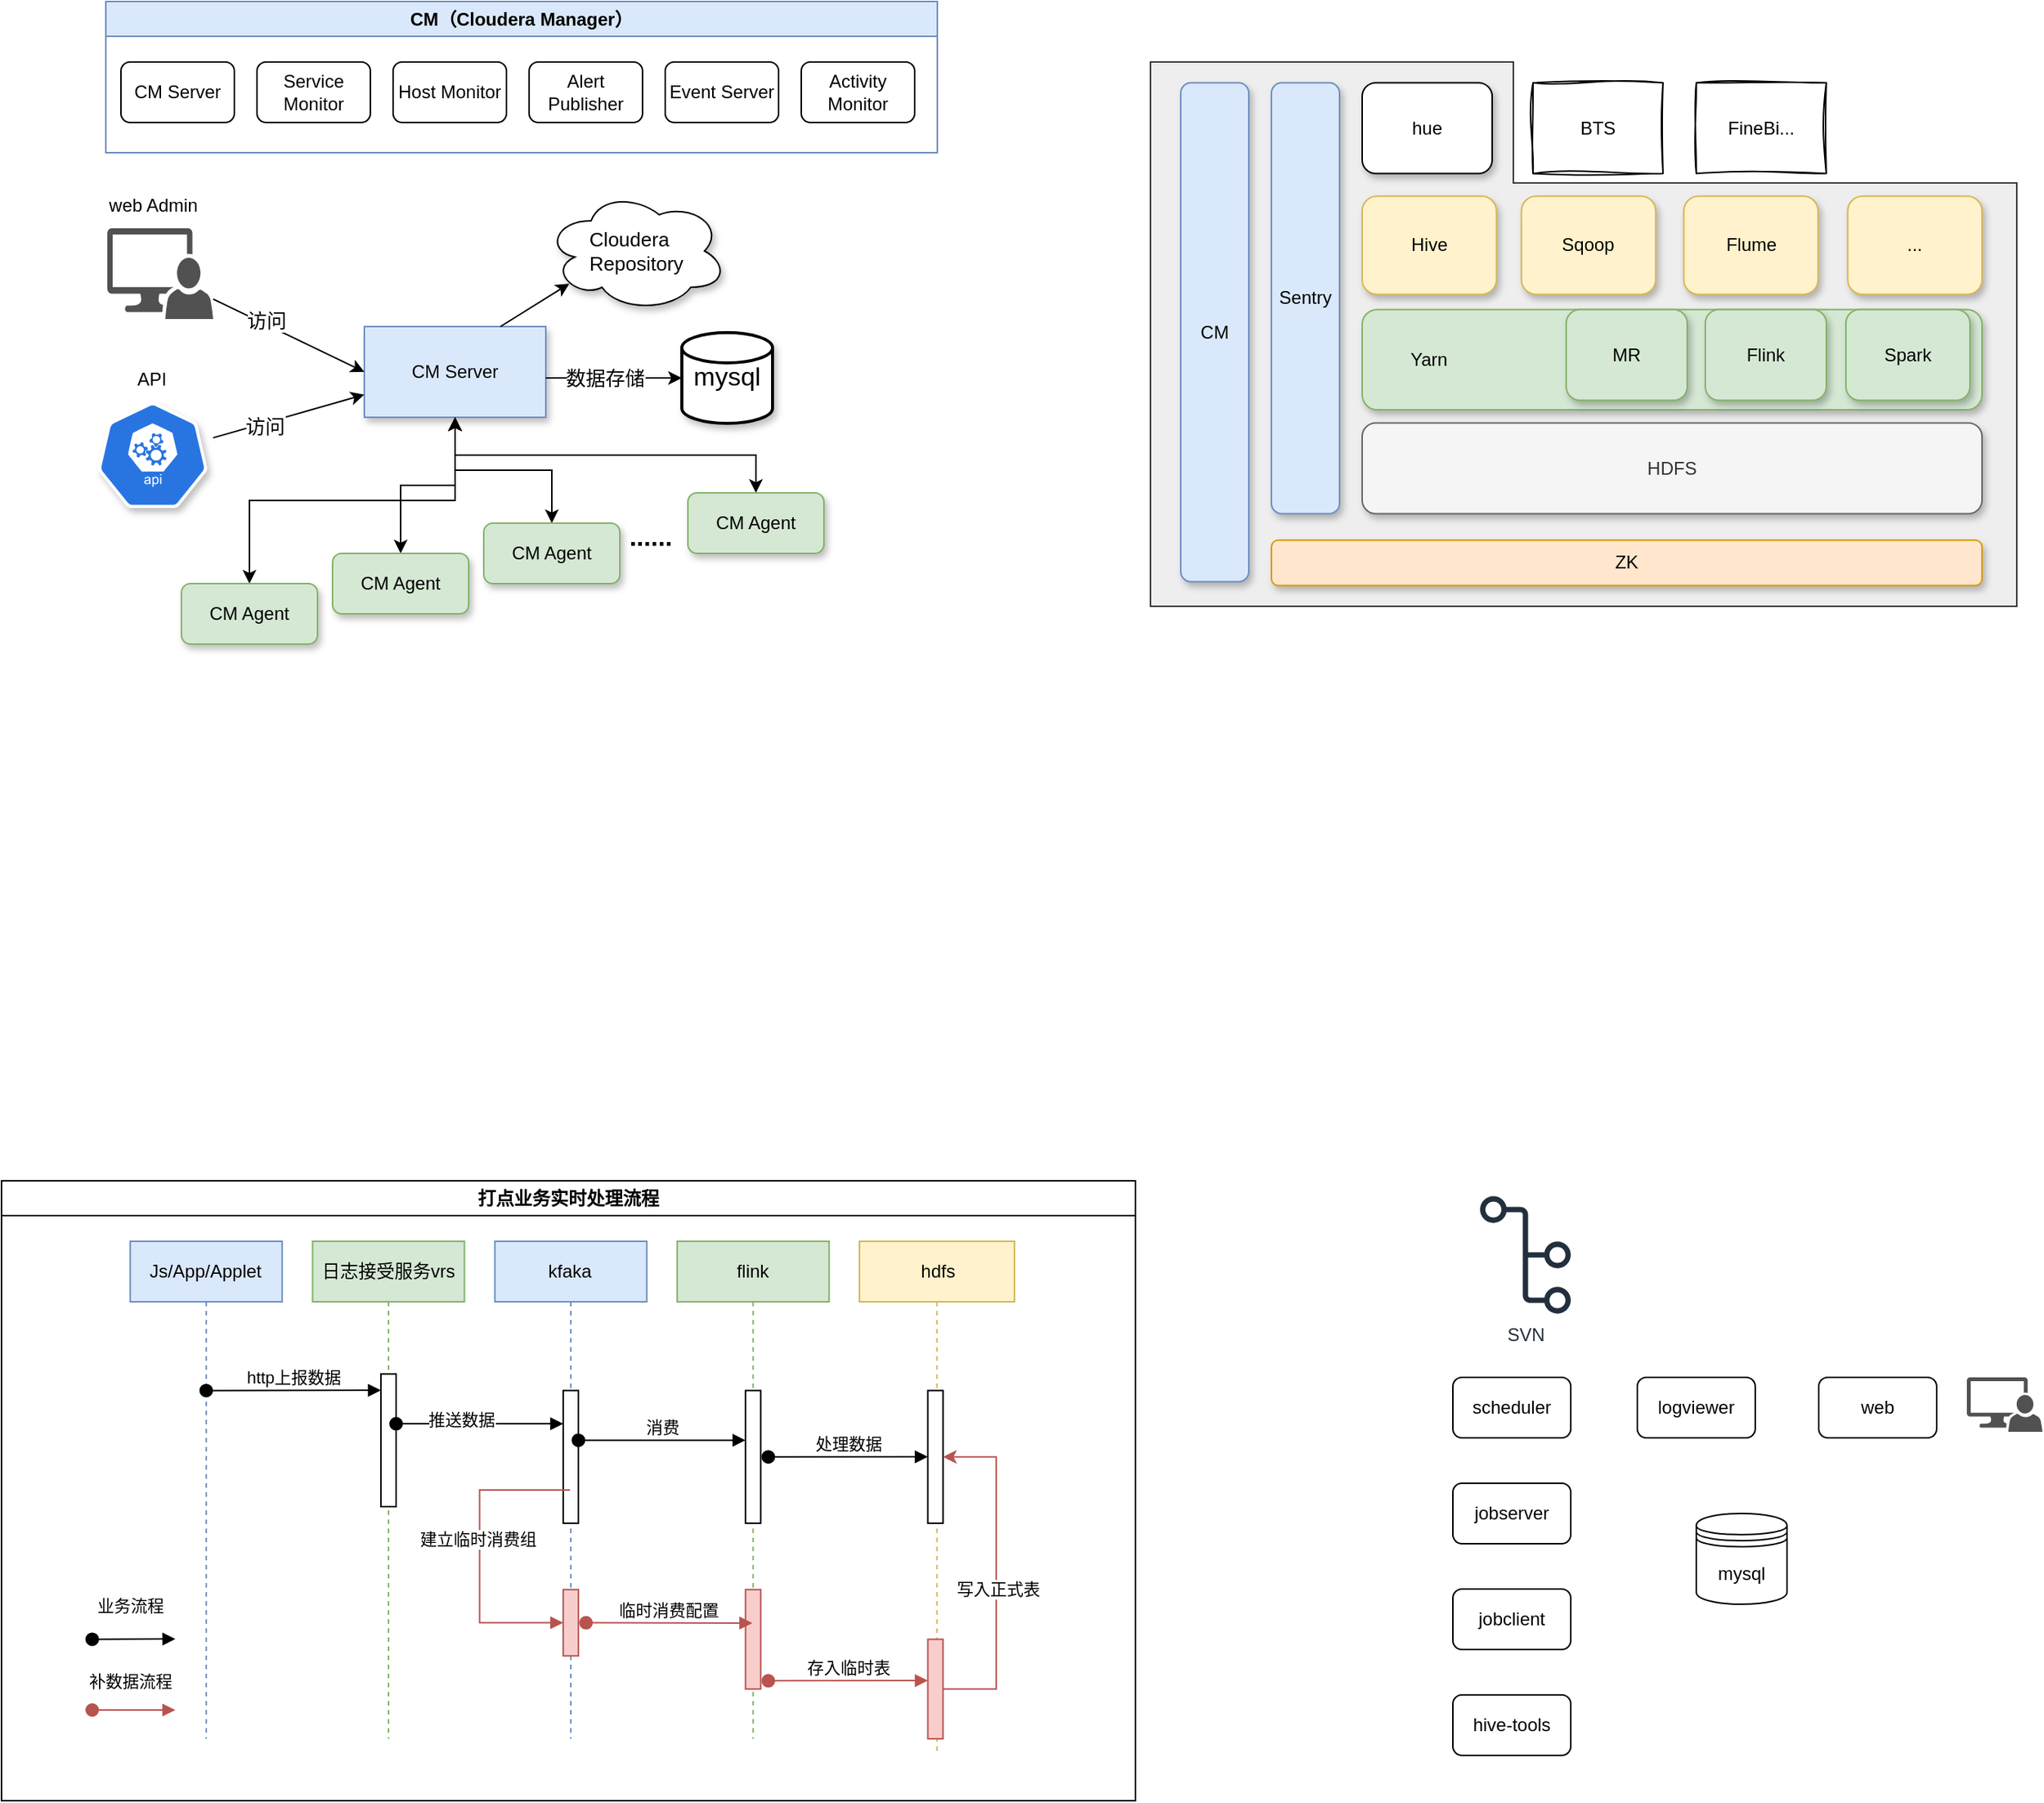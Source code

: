 <mxfile version="21.3.8" type="github">
  <diagram name="第 1 页" id="7sCevdrtHykGbMQd64Wu">
    <mxGraphModel dx="600" dy="354" grid="1" gridSize="10" guides="1" tooltips="1" connect="1" arrows="1" fold="1" page="1" pageScale="1" pageWidth="827" pageHeight="1169" math="0" shadow="0">
      <root>
        <mxCell id="0" />
        <mxCell id="1" parent="0" />
        <mxCell id="nq0uSwo0KlABFsjxiqTN-38" value="" style="group" parent="1" connectable="0" vertex="1">
          <mxGeometry x="120" y="450" width="559" height="780" as="geometry" />
        </mxCell>
        <mxCell id="LgYFPJW4wqwrd6ntm6W2-14" value="CM（Cloudera Manager）" style="swimlane;whiteSpace=wrap;html=1;fillColor=#dae8fc;strokeColor=#6c8ebf;glass=0;shadow=0;" parent="nq0uSwo0KlABFsjxiqTN-38" vertex="1">
          <mxGeometry x="9" width="550" height="100" as="geometry">
            <mxRectangle x="9" width="190" height="30" as="alternateBounds" />
          </mxGeometry>
        </mxCell>
        <mxCell id="LgYFPJW4wqwrd6ntm6W2-12" value="CM Server" style="rounded=1;whiteSpace=wrap;html=1;" parent="LgYFPJW4wqwrd6ntm6W2-14" vertex="1">
          <mxGeometry x="10" y="40" width="75" height="40" as="geometry" />
        </mxCell>
        <mxCell id="LgYFPJW4wqwrd6ntm6W2-10" value="Service Monitor" style="rounded=1;whiteSpace=wrap;html=1;" parent="LgYFPJW4wqwrd6ntm6W2-14" vertex="1">
          <mxGeometry x="100" y="40" width="75" height="40" as="geometry" />
        </mxCell>
        <mxCell id="LgYFPJW4wqwrd6ntm6W2-9" value="Host Monitor" style="rounded=1;whiteSpace=wrap;html=1;" parent="LgYFPJW4wqwrd6ntm6W2-14" vertex="1">
          <mxGeometry x="190" y="40" width="75" height="40" as="geometry" />
        </mxCell>
        <mxCell id="LgYFPJW4wqwrd6ntm6W2-7" value="Alert Publisher" style="rounded=1;whiteSpace=wrap;html=1;" parent="LgYFPJW4wqwrd6ntm6W2-14" vertex="1">
          <mxGeometry x="280" y="40" width="75" height="40" as="geometry" />
        </mxCell>
        <mxCell id="LgYFPJW4wqwrd6ntm6W2-8" value="Event Server" style="rounded=1;whiteSpace=wrap;html=1;" parent="LgYFPJW4wqwrd6ntm6W2-14" vertex="1">
          <mxGeometry x="370" y="40" width="75" height="40" as="geometry" />
        </mxCell>
        <mxCell id="LgYFPJW4wqwrd6ntm6W2-5" value="Activity Monitor" style="rounded=1;whiteSpace=wrap;html=1;" parent="LgYFPJW4wqwrd6ntm6W2-14" vertex="1">
          <mxGeometry x="460" y="40" width="75" height="40" as="geometry" />
        </mxCell>
        <mxCell id="nq0uSwo0KlABFsjxiqTN-1" value="CM Server" style="rounded=0;whiteSpace=wrap;html=1;shadow=1;sketch=0;fillColor=#dae8fc;strokeColor=#6c8ebf;" parent="nq0uSwo0KlABFsjxiqTN-38" vertex="1">
          <mxGeometry x="180" y="215" width="120" height="60" as="geometry" />
        </mxCell>
        <mxCell id="nq0uSwo0KlABFsjxiqTN-17" style="edgeStyle=elbowEdgeStyle;rounded=0;orthogonalLoop=1;jettySize=auto;html=1;entryX=0.5;entryY=1;entryDx=0;entryDy=0;fontFamily=Helvetica;fontSize=17;startArrow=classic;startFill=1;elbow=vertical;" parent="nq0uSwo0KlABFsjxiqTN-38" source="nq0uSwo0KlABFsjxiqTN-2" target="nq0uSwo0KlABFsjxiqTN-1" edge="1">
          <mxGeometry relative="1" as="geometry" />
        </mxCell>
        <mxCell id="nq0uSwo0KlABFsjxiqTN-2" value="CM Agent" style="rounded=1;whiteSpace=wrap;html=1;shadow=1;sketch=0;fillColor=#d5e8d4;strokeColor=#82b366;" parent="nq0uSwo0KlABFsjxiqTN-38" vertex="1">
          <mxGeometry x="59" y="385" width="90" height="40" as="geometry" />
        </mxCell>
        <mxCell id="nq0uSwo0KlABFsjxiqTN-7" value="" style="group" parent="nq0uSwo0KlABFsjxiqTN-38" connectable="0" vertex="1">
          <mxGeometry y="120" width="80" height="90" as="geometry" />
        </mxCell>
        <mxCell id="nq0uSwo0KlABFsjxiqTN-3" value="" style="sketch=0;pointerEvents=1;shadow=0;dashed=0;html=1;strokeColor=none;labelPosition=center;verticalLabelPosition=bottom;verticalAlign=top;align=center;fillColor=#515151;shape=mxgraph.mscae.system_center.admin_console;movable=1;resizable=1;rotatable=1;deletable=1;editable=1;connectable=1;" parent="nq0uSwo0KlABFsjxiqTN-7" vertex="1">
          <mxGeometry x="10" y="30" width="70" height="60" as="geometry" />
        </mxCell>
        <mxCell id="nq0uSwo0KlABFsjxiqTN-4" value="web Admin" style="text;html=1;align=center;verticalAlign=middle;resizable=1;points=[];autosize=1;strokeColor=none;fillColor=none;movable=1;rotatable=1;deletable=1;editable=1;connectable=1;" parent="nq0uSwo0KlABFsjxiqTN-7" vertex="1">
          <mxGeometry width="80" height="30" as="geometry" />
        </mxCell>
        <mxCell id="nq0uSwo0KlABFsjxiqTN-8" value="" style="group" parent="nq0uSwo0KlABFsjxiqTN-38" connectable="0" vertex="1">
          <mxGeometry y="235" width="80" height="100" as="geometry" />
        </mxCell>
        <mxCell id="nq0uSwo0KlABFsjxiqTN-5" value="" style="sketch=0;html=1;dashed=0;whitespace=wrap;fillColor=#2875E2;strokeColor=#ffffff;points=[[0.005,0.63,0],[0.1,0.2,0],[0.9,0.2,0],[0.5,0,0],[0.995,0.63,0],[0.72,0.99,0],[0.5,1,0],[0.28,0.99,0]];verticalLabelPosition=bottom;align=center;verticalAlign=top;shape=mxgraph.kubernetes.icon;prIcon=api;shadow=1;" parent="nq0uSwo0KlABFsjxiqTN-8" vertex="1">
          <mxGeometry y="30" width="80" height="70" as="geometry" />
        </mxCell>
        <mxCell id="nq0uSwo0KlABFsjxiqTN-6" value="API" style="text;html=1;align=center;verticalAlign=middle;resizable=0;points=[];autosize=1;strokeColor=none;fillColor=none;" parent="nq0uSwo0KlABFsjxiqTN-8" vertex="1">
          <mxGeometry x="19" width="40" height="30" as="geometry" />
        </mxCell>
        <mxCell id="nq0uSwo0KlABFsjxiqTN-9" style="rounded=0;orthogonalLoop=1;jettySize=auto;html=1;entryX=0;entryY=0.5;entryDx=0;entryDy=0;" parent="nq0uSwo0KlABFsjxiqTN-38" source="nq0uSwo0KlABFsjxiqTN-3" target="nq0uSwo0KlABFsjxiqTN-1" edge="1">
          <mxGeometry relative="1" as="geometry" />
        </mxCell>
        <mxCell id="nq0uSwo0KlABFsjxiqTN-29" value="访问" style="edgeLabel;html=1;align=center;verticalAlign=middle;resizable=0;points=[];fontSize=13;fontFamily=Helvetica;" parent="nq0uSwo0KlABFsjxiqTN-9" connectable="0" vertex="1">
          <mxGeometry x="-0.321" y="2" relative="1" as="geometry">
            <mxPoint y="-1" as="offset" />
          </mxGeometry>
        </mxCell>
        <mxCell id="nq0uSwo0KlABFsjxiqTN-11" style="edgeStyle=none;rounded=0;orthogonalLoop=1;jettySize=auto;html=1;entryX=0;entryY=0.75;entryDx=0;entryDy=0;" parent="nq0uSwo0KlABFsjxiqTN-38" source="nq0uSwo0KlABFsjxiqTN-5" target="nq0uSwo0KlABFsjxiqTN-1" edge="1">
          <mxGeometry relative="1" as="geometry" />
        </mxCell>
        <mxCell id="nq0uSwo0KlABFsjxiqTN-30" value="访问" style="edgeLabel;html=1;align=center;verticalAlign=middle;resizable=0;points=[];fontSize=13;fontFamily=Helvetica;" parent="nq0uSwo0KlABFsjxiqTN-11" connectable="0" vertex="1">
          <mxGeometry x="-0.331" y="-2" relative="1" as="geometry">
            <mxPoint as="offset" />
          </mxGeometry>
        </mxCell>
        <mxCell id="nq0uSwo0KlABFsjxiqTN-22" style="edgeStyle=elbowEdgeStyle;rounded=0;orthogonalLoop=1;jettySize=auto;elbow=vertical;html=1;fontFamily=Helvetica;fontSize=17;startArrow=classic;startFill=1;" parent="nq0uSwo0KlABFsjxiqTN-38" source="nq0uSwo0KlABFsjxiqTN-12" target="nq0uSwo0KlABFsjxiqTN-1" edge="1">
          <mxGeometry relative="1" as="geometry" />
        </mxCell>
        <mxCell id="nq0uSwo0KlABFsjxiqTN-12" value="CM Agent" style="rounded=1;whiteSpace=wrap;html=1;shadow=1;sketch=0;fillColor=#d5e8d4;strokeColor=#82b366;" parent="nq0uSwo0KlABFsjxiqTN-38" vertex="1">
          <mxGeometry x="259" y="345" width="90" height="40" as="geometry" />
        </mxCell>
        <mxCell id="nq0uSwo0KlABFsjxiqTN-21" style="edgeStyle=elbowEdgeStyle;rounded=0;orthogonalLoop=1;jettySize=auto;elbow=vertical;html=1;entryX=0.5;entryY=1;entryDx=0;entryDy=0;fontFamily=Helvetica;fontSize=17;startArrow=classic;startFill=1;" parent="nq0uSwo0KlABFsjxiqTN-38" source="nq0uSwo0KlABFsjxiqTN-13" target="nq0uSwo0KlABFsjxiqTN-1" edge="1">
          <mxGeometry relative="1" as="geometry" />
        </mxCell>
        <mxCell id="nq0uSwo0KlABFsjxiqTN-13" value="CM Agent" style="rounded=1;whiteSpace=wrap;html=1;shadow=1;sketch=0;fillColor=#d5e8d4;strokeColor=#82b366;" parent="nq0uSwo0KlABFsjxiqTN-38" vertex="1">
          <mxGeometry x="159" y="365" width="90" height="40" as="geometry" />
        </mxCell>
        <mxCell id="nq0uSwo0KlABFsjxiqTN-24" style="edgeStyle=elbowEdgeStyle;rounded=0;orthogonalLoop=1;jettySize=auto;elbow=vertical;html=1;fontFamily=Helvetica;fontSize=17;startArrow=classic;startFill=1;" parent="nq0uSwo0KlABFsjxiqTN-38" source="nq0uSwo0KlABFsjxiqTN-14" target="nq0uSwo0KlABFsjxiqTN-1" edge="1">
          <mxGeometry relative="1" as="geometry" />
        </mxCell>
        <mxCell id="nq0uSwo0KlABFsjxiqTN-14" value="CM Agent" style="rounded=1;whiteSpace=wrap;html=1;shadow=1;sketch=0;fillColor=#d5e8d4;strokeColor=#82b366;" parent="nq0uSwo0KlABFsjxiqTN-38" vertex="1">
          <mxGeometry x="394" y="325" width="90" height="40" as="geometry" />
        </mxCell>
        <mxCell id="nq0uSwo0KlABFsjxiqTN-16" value="......" style="text;html=1;align=center;verticalAlign=middle;resizable=0;points=[];autosize=1;strokeColor=none;fillColor=none;fontStyle=1;fontFamily=Helvetica;fontSize=17;" parent="nq0uSwo0KlABFsjxiqTN-38" vertex="1">
          <mxGeometry x="344" y="340" width="50" height="30" as="geometry" />
        </mxCell>
        <mxCell id="nq0uSwo0KlABFsjxiqTN-25" value="mysql" style="strokeWidth=2;html=1;shape=mxgraph.flowchart.database;whiteSpace=wrap;shadow=1;sketch=0;fontFamily=Helvetica;fontSize=17;" parent="nq0uSwo0KlABFsjxiqTN-38" vertex="1">
          <mxGeometry x="390" y="219" width="60" height="60" as="geometry" />
        </mxCell>
        <mxCell id="nq0uSwo0KlABFsjxiqTN-26" style="edgeStyle=elbowEdgeStyle;rounded=0;orthogonalLoop=1;jettySize=auto;elbow=vertical;html=1;entryX=0;entryY=0.5;entryDx=0;entryDy=0;entryPerimeter=0;fontFamily=Helvetica;fontSize=17;startArrow=none;startFill=0;" parent="nq0uSwo0KlABFsjxiqTN-38" source="nq0uSwo0KlABFsjxiqTN-1" target="nq0uSwo0KlABFsjxiqTN-25" edge="1">
          <mxGeometry relative="1" as="geometry" />
        </mxCell>
        <mxCell id="nq0uSwo0KlABFsjxiqTN-31" value="数据存储" style="edgeLabel;html=1;align=center;verticalAlign=middle;resizable=0;points=[];fontSize=13;fontFamily=Helvetica;" parent="nq0uSwo0KlABFsjxiqTN-26" connectable="0" vertex="1">
          <mxGeometry x="-0.267" relative="1" as="geometry">
            <mxPoint x="6" as="offset" />
          </mxGeometry>
        </mxCell>
        <mxCell id="nq0uSwo0KlABFsjxiqTN-33" value="&lt;div style=&quot;text-align: start;&quot;&gt;Cloudera&lt;/div&gt;&lt;div style=&quot;text-align: start;&quot;&gt;Repository&lt;/div&gt;" style="ellipse;shape=cloud;whiteSpace=wrap;html=1;shadow=1;sketch=0;fontFamily=Helvetica;fontSize=13;" parent="nq0uSwo0KlABFsjxiqTN-38" vertex="1">
          <mxGeometry x="300" y="125" width="120" height="80" as="geometry" />
        </mxCell>
        <mxCell id="nq0uSwo0KlABFsjxiqTN-37" style="edgeStyle=none;rounded=0;orthogonalLoop=1;jettySize=auto;html=1;exitX=0.75;exitY=0;exitDx=0;exitDy=0;entryX=0.13;entryY=0.77;entryDx=0;entryDy=0;entryPerimeter=0;fontFamily=Helvetica;fontSize=13;startArrow=none;startFill=0;elbow=vertical;" parent="nq0uSwo0KlABFsjxiqTN-38" source="nq0uSwo0KlABFsjxiqTN-1" target="nq0uSwo0KlABFsjxiqTN-33" edge="1">
          <mxGeometry relative="1" as="geometry" />
        </mxCell>
        <mxCell id="LgYFPJW4wqwrd6ntm6W2-95" value="打点业务实时处理流程" style="swimlane;whiteSpace=wrap;html=1;" parent="1" vertex="1">
          <mxGeometry x="60" y="1230" width="750" height="410" as="geometry">
            <mxRectangle x="150" y="1640" width="160" height="30" as="alternateBounds" />
          </mxGeometry>
        </mxCell>
        <mxCell id="LgYFPJW4wqwrd6ntm6W2-93" value="" style="group" parent="LgYFPJW4wqwrd6ntm6W2-95" vertex="1" connectable="0">
          <mxGeometry x="85.147" y="40" width="584.853" height="340" as="geometry" />
        </mxCell>
        <mxCell id="LgYFPJW4wqwrd6ntm6W2-61" value="Js/App/Applet" style="shape=umlLifeline;perimeter=lifelinePerimeter;whiteSpace=wrap;html=1;container=1;dropTarget=0;collapsible=0;recursiveResize=0;outlineConnect=0;portConstraint=eastwest;newEdgeStyle={&quot;edgeStyle&quot;:&quot;elbowEdgeStyle&quot;,&quot;elbow&quot;:&quot;vertical&quot;,&quot;curved&quot;:0,&quot;rounded&quot;:0};fillColor=#dae8fc;strokeColor=#6c8ebf;" parent="LgYFPJW4wqwrd6ntm6W2-93" vertex="1">
          <mxGeometry width="100.49" height="329.032" as="geometry" />
        </mxCell>
        <mxCell id="LgYFPJW4wqwrd6ntm6W2-62" value="日志接受服务vrs" style="shape=umlLifeline;perimeter=lifelinePerimeter;whiteSpace=wrap;html=1;container=1;dropTarget=0;collapsible=0;recursiveResize=0;outlineConnect=0;portConstraint=eastwest;newEdgeStyle={&quot;edgeStyle&quot;:&quot;elbowEdgeStyle&quot;,&quot;elbow&quot;:&quot;vertical&quot;,&quot;curved&quot;:0,&quot;rounded&quot;:0};fillColor=#d5e8d4;strokeColor=#82b366;" parent="LgYFPJW4wqwrd6ntm6W2-93" vertex="1">
          <mxGeometry x="120.588" width="100.49" height="329.032" as="geometry" />
        </mxCell>
        <mxCell id="LgYFPJW4wqwrd6ntm6W2-66" value="" style="html=1;points=[];perimeter=orthogonalPerimeter;outlineConnect=0;targetShapes=umlLifeline;portConstraint=eastwest;newEdgeStyle={&quot;edgeStyle&quot;:&quot;elbowEdgeStyle&quot;,&quot;elbow&quot;:&quot;vertical&quot;,&quot;curved&quot;:0,&quot;rounded&quot;:0};" parent="LgYFPJW4wqwrd6ntm6W2-62" vertex="1">
          <mxGeometry x="45.221" y="87.742" width="10.049" height="87.742" as="geometry" />
        </mxCell>
        <mxCell id="LgYFPJW4wqwrd6ntm6W2-63" value="kfaka" style="shape=umlLifeline;perimeter=lifelinePerimeter;whiteSpace=wrap;html=1;container=1;dropTarget=0;collapsible=0;recursiveResize=0;outlineConnect=0;portConstraint=eastwest;newEdgeStyle={&quot;edgeStyle&quot;:&quot;elbowEdgeStyle&quot;,&quot;elbow&quot;:&quot;vertical&quot;,&quot;curved&quot;:0,&quot;rounded&quot;:0};fillColor=#dae8fc;strokeColor=#6c8ebf;" parent="LgYFPJW4wqwrd6ntm6W2-93" vertex="1">
          <mxGeometry x="241.176" width="100.49" height="329.032" as="geometry" />
        </mxCell>
        <mxCell id="LgYFPJW4wqwrd6ntm6W2-68" value="" style="html=1;points=[];perimeter=orthogonalPerimeter;outlineConnect=0;targetShapes=umlLifeline;portConstraint=eastwest;newEdgeStyle={&quot;edgeStyle&quot;:&quot;elbowEdgeStyle&quot;,&quot;elbow&quot;:&quot;vertical&quot;,&quot;curved&quot;:0,&quot;rounded&quot;:0};" parent="LgYFPJW4wqwrd6ntm6W2-63" vertex="1">
          <mxGeometry x="45.221" y="98.71" width="10.049" height="87.742" as="geometry" />
        </mxCell>
        <mxCell id="LgYFPJW4wqwrd6ntm6W2-77" value="" style="html=1;points=[];perimeter=orthogonalPerimeter;outlineConnect=0;targetShapes=umlLifeline;portConstraint=eastwest;newEdgeStyle={&quot;edgeStyle&quot;:&quot;elbowEdgeStyle&quot;,&quot;elbow&quot;:&quot;vertical&quot;,&quot;curved&quot;:0,&quot;rounded&quot;:0};fillColor=#f8cecc;strokeColor=#b85450;" parent="LgYFPJW4wqwrd6ntm6W2-63" vertex="1">
          <mxGeometry x="45.221" y="230.323" width="10.049" height="43.871" as="geometry" />
        </mxCell>
        <mxCell id="LgYFPJW4wqwrd6ntm6W2-78" value="" style="html=1;align=left;spacingLeft=2;endArrow=block;rounded=0;edgeStyle=orthogonalEdgeStyle;curved=0;rounded=0;fillColor=#f8cecc;strokeColor=#b85450;" parent="LgYFPJW4wqwrd6ntm6W2-63" source="LgYFPJW4wqwrd6ntm6W2-63" target="LgYFPJW4wqwrd6ntm6W2-77" edge="1">
          <mxGeometry relative="1" as="geometry">
            <mxPoint x="50.245" y="208.387" as="sourcePoint" />
            <Array as="points">
              <mxPoint x="-10.049" y="164.516" />
              <mxPoint x="-10.049" y="252.258" />
            </Array>
          </mxGeometry>
        </mxCell>
        <mxCell id="LgYFPJW4wqwrd6ntm6W2-79" value="建立临时消费组" style="edgeLabel;html=1;align=center;verticalAlign=middle;resizable=0;points=[];" parent="LgYFPJW4wqwrd6ntm6W2-78" vertex="1" connectable="0">
          <mxGeometry x="-0.086" y="-2" relative="1" as="geometry">
            <mxPoint as="offset" />
          </mxGeometry>
        </mxCell>
        <mxCell id="LgYFPJW4wqwrd6ntm6W2-64" value="flink" style="shape=umlLifeline;perimeter=lifelinePerimeter;whiteSpace=wrap;html=1;container=1;dropTarget=0;collapsible=0;recursiveResize=0;outlineConnect=0;portConstraint=eastwest;newEdgeStyle={&quot;edgeStyle&quot;:&quot;elbowEdgeStyle&quot;,&quot;elbow&quot;:&quot;vertical&quot;,&quot;curved&quot;:0,&quot;rounded&quot;:0};fillColor=#d5e8d4;strokeColor=#82b366;" parent="LgYFPJW4wqwrd6ntm6W2-93" vertex="1">
          <mxGeometry x="361.765" width="100.49" height="329.032" as="geometry" />
        </mxCell>
        <mxCell id="LgYFPJW4wqwrd6ntm6W2-70" value="" style="html=1;points=[];perimeter=orthogonalPerimeter;outlineConnect=0;targetShapes=umlLifeline;portConstraint=eastwest;newEdgeStyle={&quot;edgeStyle&quot;:&quot;elbowEdgeStyle&quot;,&quot;elbow&quot;:&quot;vertical&quot;,&quot;curved&quot;:0,&quot;rounded&quot;:0};" parent="LgYFPJW4wqwrd6ntm6W2-64" vertex="1">
          <mxGeometry x="45.221" y="98.71" width="10.049" height="87.742" as="geometry" />
        </mxCell>
        <mxCell id="LgYFPJW4wqwrd6ntm6W2-72" value="" style="html=1;points=[];perimeter=orthogonalPerimeter;outlineConnect=0;targetShapes=umlLifeline;portConstraint=eastwest;newEdgeStyle={&quot;edgeStyle&quot;:&quot;elbowEdgeStyle&quot;,&quot;elbow&quot;:&quot;vertical&quot;,&quot;curved&quot;:0,&quot;rounded&quot;:0};fillColor=#f8cecc;strokeColor=#b85450;" parent="LgYFPJW4wqwrd6ntm6W2-64" vertex="1">
          <mxGeometry x="45.221" y="230.323" width="10.049" height="65.806" as="geometry" />
        </mxCell>
        <mxCell id="LgYFPJW4wqwrd6ntm6W2-65" value="hdfs" style="shape=umlLifeline;perimeter=lifelinePerimeter;whiteSpace=wrap;html=1;container=1;dropTarget=0;collapsible=0;recursiveResize=0;outlineConnect=0;portConstraint=eastwest;newEdgeStyle={&quot;edgeStyle&quot;:&quot;elbowEdgeStyle&quot;,&quot;elbow&quot;:&quot;vertical&quot;,&quot;curved&quot;:0,&quot;rounded&quot;:0};fillColor=#fff2cc;strokeColor=#d6b656;" parent="LgYFPJW4wqwrd6ntm6W2-93" vertex="1">
          <mxGeometry x="482.353" width="102.5" height="340" as="geometry" />
        </mxCell>
        <mxCell id="LgYFPJW4wqwrd6ntm6W2-74" value="" style="html=1;points=[];perimeter=orthogonalPerimeter;outlineConnect=0;targetShapes=umlLifeline;portConstraint=eastwest;newEdgeStyle={&quot;edgeStyle&quot;:&quot;elbowEdgeStyle&quot;,&quot;elbow&quot;:&quot;vertical&quot;,&quot;curved&quot;:0,&quot;rounded&quot;:0};" parent="LgYFPJW4wqwrd6ntm6W2-65" vertex="1">
          <mxGeometry x="45.221" y="98.71" width="10.049" height="87.742" as="geometry" />
        </mxCell>
        <mxCell id="LgYFPJW4wqwrd6ntm6W2-86" style="edgeStyle=elbowEdgeStyle;rounded=0;orthogonalLoop=1;jettySize=auto;html=1;fillColor=#f8cecc;strokeColor=#b85450;" parent="LgYFPJW4wqwrd6ntm6W2-65" source="LgYFPJW4wqwrd6ntm6W2-81" target="LgYFPJW4wqwrd6ntm6W2-74" edge="1">
          <mxGeometry relative="1" as="geometry">
            <mxPoint x="140.686" y="263.226" as="targetPoint" />
            <Array as="points">
              <mxPoint x="90.441" y="224.839" />
            </Array>
          </mxGeometry>
        </mxCell>
        <mxCell id="LgYFPJW4wqwrd6ntm6W2-87" value="写入正式表" style="edgeLabel;html=1;align=center;verticalAlign=middle;resizable=0;points=[];" parent="LgYFPJW4wqwrd6ntm6W2-86" vertex="1" connectable="0">
          <mxGeometry x="-0.093" y="-1" relative="1" as="geometry">
            <mxPoint as="offset" />
          </mxGeometry>
        </mxCell>
        <mxCell id="LgYFPJW4wqwrd6ntm6W2-81" value="" style="html=1;points=[];perimeter=orthogonalPerimeter;outlineConnect=0;targetShapes=umlLifeline;portConstraint=eastwest;newEdgeStyle={&quot;edgeStyle&quot;:&quot;elbowEdgeStyle&quot;,&quot;elbow&quot;:&quot;vertical&quot;,&quot;curved&quot;:0,&quot;rounded&quot;:0};fillColor=#f8cecc;strokeColor=#b85450;" parent="LgYFPJW4wqwrd6ntm6W2-65" vertex="1">
          <mxGeometry x="45.221" y="263.226" width="10.049" height="65.806" as="geometry" />
        </mxCell>
        <mxCell id="LgYFPJW4wqwrd6ntm6W2-67" value="http上报数据" style="html=1;verticalAlign=bottom;startArrow=oval;endArrow=block;startSize=8;edgeStyle=elbowEdgeStyle;elbow=vertical;curved=0;rounded=0;" parent="LgYFPJW4wqwrd6ntm6W2-93" target="LgYFPJW4wqwrd6ntm6W2-66" edge="1">
          <mxGeometry relative="1" as="geometry">
            <mxPoint x="50.245" y="98.71" as="sourcePoint" />
          </mxGeometry>
        </mxCell>
        <mxCell id="LgYFPJW4wqwrd6ntm6W2-69" value="" style="html=1;verticalAlign=bottom;startArrow=oval;endArrow=block;startSize=8;edgeStyle=elbowEdgeStyle;elbow=vertical;curved=0;rounded=0;" parent="LgYFPJW4wqwrd6ntm6W2-93" source="LgYFPJW4wqwrd6ntm6W2-66" target="LgYFPJW4wqwrd6ntm6W2-68" edge="1">
          <mxGeometry relative="1" as="geometry">
            <mxPoint x="189.926" y="131.613" as="sourcePoint" />
            <Array as="points">
              <mxPoint x="190.931" y="120.645" />
            </Array>
          </mxGeometry>
        </mxCell>
        <mxCell id="LgYFPJW4wqwrd6ntm6W2-76" value="推送数据" style="edgeLabel;html=1;align=center;verticalAlign=middle;resizable=0;points=[];" parent="LgYFPJW4wqwrd6ntm6W2-69" vertex="1" connectable="0">
          <mxGeometry x="-0.218" y="3" relative="1" as="geometry">
            <mxPoint as="offset" />
          </mxGeometry>
        </mxCell>
        <mxCell id="LgYFPJW4wqwrd6ntm6W2-71" value="消费" style="html=1;verticalAlign=bottom;startArrow=oval;endArrow=block;startSize=8;edgeStyle=elbowEdgeStyle;elbow=vertical;curved=0;rounded=0;" parent="LgYFPJW4wqwrd6ntm6W2-93" source="LgYFPJW4wqwrd6ntm6W2-68" target="LgYFPJW4wqwrd6ntm6W2-70" edge="1">
          <mxGeometry relative="1" as="geometry">
            <mxPoint x="311.52" y="197.419" as="sourcePoint" />
            <Array as="points">
              <mxPoint x="331.618" y="131.613" />
              <mxPoint x="311.52" y="131.613" />
              <mxPoint x="311.52" y="142.581" />
              <mxPoint x="331.618" y="131.613" />
              <mxPoint x="321.569" y="142.581" />
              <mxPoint x="301.471" y="197.419" />
            </Array>
          </mxGeometry>
        </mxCell>
        <mxCell id="LgYFPJW4wqwrd6ntm6W2-75" value="处理数据" style="html=1;verticalAlign=bottom;startArrow=oval;endArrow=block;startSize=8;edgeStyle=elbowEdgeStyle;elbow=vertical;curved=0;rounded=0;" parent="LgYFPJW4wqwrd6ntm6W2-93" target="LgYFPJW4wqwrd6ntm6W2-74" edge="1">
          <mxGeometry relative="1" as="geometry">
            <mxPoint x="422.059" y="142.581" as="sourcePoint" />
          </mxGeometry>
        </mxCell>
        <mxCell id="LgYFPJW4wqwrd6ntm6W2-80" value="临时消费配置" style="html=1;verticalAlign=bottom;startArrow=oval;startFill=1;endArrow=block;startSize=8;edgeStyle=elbowEdgeStyle;elbow=vertical;curved=0;rounded=0;fillColor=#f8cecc;strokeColor=#b85450;" parent="LgYFPJW4wqwrd6ntm6W2-93" target="LgYFPJW4wqwrd6ntm6W2-64" edge="1">
          <mxGeometry width="60" relative="1" as="geometry">
            <mxPoint x="301.471" y="252.258" as="sourcePoint" />
            <mxPoint x="361.765" y="252.258" as="targetPoint" />
          </mxGeometry>
        </mxCell>
        <mxCell id="LgYFPJW4wqwrd6ntm6W2-82" value="存入临时表" style="html=1;verticalAlign=bottom;startArrow=oval;endArrow=block;startSize=8;edgeStyle=elbowEdgeStyle;elbow=vertical;curved=0;rounded=0;fillColor=#f8cecc;strokeColor=#b85450;" parent="LgYFPJW4wqwrd6ntm6W2-93" target="LgYFPJW4wqwrd6ntm6W2-81" edge="1">
          <mxGeometry relative="1" as="geometry">
            <mxPoint x="422.059" y="290.645" as="sourcePoint" />
          </mxGeometry>
        </mxCell>
        <mxCell id="LgYFPJW4wqwrd6ntm6W2-109" value="" style="group" parent="LgYFPJW4wqwrd6ntm6W2-95" vertex="1" connectable="0">
          <mxGeometry x="60" y="303" width="55" height="47" as="geometry" />
        </mxCell>
        <mxCell id="LgYFPJW4wqwrd6ntm6W2-88" value="业务流程" style="html=1;verticalAlign=bottom;startArrow=oval;startFill=1;endArrow=block;startSize=8;edgeStyle=elbowEdgeStyle;elbow=vertical;curved=0;rounded=0;" parent="LgYFPJW4wqwrd6ntm6W2-109" edge="1">
          <mxGeometry x="-0.071" y="13" width="60" relative="1" as="geometry">
            <mxPoint y="0.226" as="sourcePoint" />
            <mxPoint x="55" as="targetPoint" />
            <mxPoint as="offset" />
          </mxGeometry>
        </mxCell>
        <mxCell id="LgYFPJW4wqwrd6ntm6W2-90" value="补数据流程" style="html=1;verticalAlign=bottom;startArrow=oval;startFill=1;endArrow=block;startSize=8;edgeStyle=elbowEdgeStyle;elbow=vertical;curved=0;rounded=0;fillColor=#f8cecc;strokeColor=#b85450;" parent="LgYFPJW4wqwrd6ntm6W2-109" edge="1">
          <mxGeometry x="-0.091" y="10" width="60" relative="1" as="geometry">
            <mxPoint y="47" as="sourcePoint" />
            <mxPoint x="55" y="47" as="targetPoint" />
            <Array as="points">
              <mxPoint x="28" y="47" />
            </Array>
            <mxPoint as="offset" />
          </mxGeometry>
        </mxCell>
        <mxCell id="LgYFPJW4wqwrd6ntm6W2-110" value="" style="group" parent="1" vertex="1" connectable="0">
          <mxGeometry x="820" y="490" width="573" height="360" as="geometry" />
        </mxCell>
        <mxCell id="nq0uSwo0KlABFsjxiqTN-62" value="" style="shape=corner;whiteSpace=wrap;html=1;rounded=0;shadow=0;glass=0;sketch=0;fontFamily=Helvetica;fontSize=13;dx=280;dy=240;direction=north;fillColor=#eeeeee;strokeColor=#36393d;" parent="LgYFPJW4wqwrd6ntm6W2-110" vertex="1">
          <mxGeometry width="573" height="360" as="geometry" />
        </mxCell>
        <mxCell id="LgYFPJW4wqwrd6ntm6W2-38" value="HDFS" style="rounded=1;whiteSpace=wrap;html=1;fillColor=#f5f5f5;strokeColor=#666666;fontColor=#333333;sketch=0;curveFitting=1;jiggle=2;shadow=1;glass=0;" parent="LgYFPJW4wqwrd6ntm6W2-110" vertex="1">
          <mxGeometry x="140" y="238.75" width="410" height="60" as="geometry" />
        </mxCell>
        <mxCell id="LgYFPJW4wqwrd6ntm6W2-45" value="ZK" style="rounded=1;whiteSpace=wrap;html=1;fillColor=#ffe6cc;strokeColor=#d79b00;sketch=0;curveFitting=1;jiggle=2;shadow=1;glass=0;" parent="LgYFPJW4wqwrd6ntm6W2-110" vertex="1">
          <mxGeometry x="80" y="316.25" width="470" height="30" as="geometry" />
        </mxCell>
        <mxCell id="nq0uSwo0KlABFsjxiqTN-78" value="hue" style="rounded=1;whiteSpace=wrap;html=1;sketch=0;curveFitting=1;jiggle=2;shadow=1;glass=0;" parent="LgYFPJW4wqwrd6ntm6W2-110" vertex="1">
          <mxGeometry x="140" y="13.75" width="86" height="60" as="geometry" />
        </mxCell>
        <mxCell id="nq0uSwo0KlABFsjxiqTN-79" value="Sentry" style="rounded=1;whiteSpace=wrap;html=1;fillColor=#dae8fc;strokeColor=#6c8ebf;sketch=0;curveFitting=1;jiggle=2;shadow=1;glass=0;" parent="LgYFPJW4wqwrd6ntm6W2-110" vertex="1">
          <mxGeometry x="80" y="13.75" width="45" height="285" as="geometry" />
        </mxCell>
        <mxCell id="nq0uSwo0KlABFsjxiqTN-80" value="CM" style="rounded=1;whiteSpace=wrap;html=1;fillColor=#dae8fc;strokeColor=#6c8ebf;sketch=0;curveFitting=1;jiggle=2;shadow=1;glass=0;" parent="LgYFPJW4wqwrd6ntm6W2-110" vertex="1">
          <mxGeometry x="20" y="13.75" width="45" height="330" as="geometry" />
        </mxCell>
        <mxCell id="nq0uSwo0KlABFsjxiqTN-91" value="" style="group" parent="LgYFPJW4wqwrd6ntm6W2-110" connectable="0" vertex="1">
          <mxGeometry x="140" y="88.75" width="410" height="65" as="geometry" />
        </mxCell>
        <mxCell id="nq0uSwo0KlABFsjxiqTN-86" value="Sqoop" style="rounded=1;whiteSpace=wrap;html=1;sketch=0;curveFitting=1;jiggle=2;shadow=1;glass=0;fillColor=#fff2cc;strokeColor=#d6b656;" parent="nq0uSwo0KlABFsjxiqTN-91" vertex="1">
          <mxGeometry x="105.34" width="88.816" height="65" as="geometry" />
        </mxCell>
        <mxCell id="nq0uSwo0KlABFsjxiqTN-87" value="Flume" style="rounded=1;whiteSpace=wrap;html=1;sketch=0;curveFitting=1;jiggle=2;shadow=1;glass=0;fillColor=#fff2cc;strokeColor=#d6b656;" parent="nq0uSwo0KlABFsjxiqTN-91" vertex="1">
          <mxGeometry x="212.746" width="88.816" height="65" as="geometry" />
        </mxCell>
        <mxCell id="nq0uSwo0KlABFsjxiqTN-88" value="..." style="rounded=1;whiteSpace=wrap;html=1;sketch=0;curveFitting=1;jiggle=2;shadow=1;glass=0;fillColor=#fff2cc;strokeColor=#d6b656;" parent="nq0uSwo0KlABFsjxiqTN-91" vertex="1">
          <mxGeometry x="321.184" width="88.816" height="65" as="geometry" />
        </mxCell>
        <mxCell id="nq0uSwo0KlABFsjxiqTN-89" value="Hive" style="rounded=1;whiteSpace=wrap;html=1;sketch=0;curveFitting=1;jiggle=2;shadow=1;glass=0;fillColor=#fff2cc;strokeColor=#d6b656;" parent="nq0uSwo0KlABFsjxiqTN-91" vertex="1">
          <mxGeometry width="88.816" height="65" as="geometry" />
        </mxCell>
        <mxCell id="nq0uSwo0KlABFsjxiqTN-43" value="BTS" style="rounded=0;whiteSpace=wrap;html=1;sketch=1;curveFitting=1;jiggle=2;shadow=0;glass=0;" parent="LgYFPJW4wqwrd6ntm6W2-110" vertex="1">
          <mxGeometry x="253" y="13.75" width="86" height="60" as="geometry" />
        </mxCell>
        <mxCell id="nq0uSwo0KlABFsjxiqTN-46" value="FineBi..." style="rounded=0;whiteSpace=wrap;html=1;sketch=1;curveFitting=1;jiggle=2;shadow=0;glass=0;" parent="LgYFPJW4wqwrd6ntm6W2-110" vertex="1">
          <mxGeometry x="361" y="13.75" width="86" height="60" as="geometry" />
        </mxCell>
        <mxCell id="e_tR1CoyMeBt5nwSxrd--13" value="" style="group" vertex="1" connectable="0" parent="LgYFPJW4wqwrd6ntm6W2-110">
          <mxGeometry x="140" y="163.75" width="410" height="66.25" as="geometry" />
        </mxCell>
        <mxCell id="nq0uSwo0KlABFsjxiqTN-82" value="&amp;nbsp; &amp;nbsp; &amp;nbsp; &amp;nbsp; &amp;nbsp;Yarn" style="rounded=1;whiteSpace=wrap;html=1;fillColor=#d5e8d4;strokeColor=#82b366;sketch=0;curveFitting=1;jiggle=2;shadow=1;glass=0;align=left;" parent="e_tR1CoyMeBt5nwSxrd--13" vertex="1">
          <mxGeometry width="410" height="66.25" as="geometry" />
        </mxCell>
        <mxCell id="nq0uSwo0KlABFsjxiqTN-83" value="MR" style="rounded=1;whiteSpace=wrap;html=1;fillColor=#d5e8d4;strokeColor=#82b366;sketch=0;curveFitting=1;jiggle=2;shadow=1;glass=0;" parent="e_tR1CoyMeBt5nwSxrd--13" vertex="1">
          <mxGeometry x="135" width="80" height="60" as="geometry" />
        </mxCell>
        <mxCell id="nq0uSwo0KlABFsjxiqTN-84" value="Spark" style="rounded=1;whiteSpace=wrap;html=1;fillColor=#d5e8d4;strokeColor=#82b366;sketch=0;curveFitting=1;jiggle=2;shadow=1;glass=0;" parent="e_tR1CoyMeBt5nwSxrd--13" vertex="1">
          <mxGeometry x="320" width="82" height="60" as="geometry" />
        </mxCell>
        <mxCell id="e_tR1CoyMeBt5nwSxrd--12" value="Flink" style="rounded=1;whiteSpace=wrap;html=1;fillColor=#d5e8d4;strokeColor=#82b366;sketch=0;curveFitting=1;jiggle=2;shadow=1;glass=0;" vertex="1" parent="e_tR1CoyMeBt5nwSxrd--13">
          <mxGeometry x="227" width="80" height="60" as="geometry" />
        </mxCell>
        <mxCell id="e_tR1CoyMeBt5nwSxrd--1" value="web" style="rounded=1;whiteSpace=wrap;html=1;" vertex="1" parent="1">
          <mxGeometry x="1262" y="1360" width="78" height="40" as="geometry" />
        </mxCell>
        <mxCell id="e_tR1CoyMeBt5nwSxrd--2" value="logviewer" style="rounded=1;whiteSpace=wrap;html=1;" vertex="1" parent="1">
          <mxGeometry x="1142" y="1360" width="78" height="40" as="geometry" />
        </mxCell>
        <mxCell id="e_tR1CoyMeBt5nwSxrd--3" value="scheduler" style="rounded=1;whiteSpace=wrap;html=1;" vertex="1" parent="1">
          <mxGeometry x="1020" y="1360" width="78" height="40" as="geometry" />
        </mxCell>
        <mxCell id="e_tR1CoyMeBt5nwSxrd--4" value="jobserver" style="rounded=1;whiteSpace=wrap;html=1;" vertex="1" parent="1">
          <mxGeometry x="1020" y="1430" width="78" height="40" as="geometry" />
        </mxCell>
        <mxCell id="e_tR1CoyMeBt5nwSxrd--5" value="jobclient" style="rounded=1;whiteSpace=wrap;html=1;" vertex="1" parent="1">
          <mxGeometry x="1020" y="1500" width="78" height="40" as="geometry" />
        </mxCell>
        <mxCell id="e_tR1CoyMeBt5nwSxrd--6" value="hive-tools" style="rounded=1;whiteSpace=wrap;html=1;" vertex="1" parent="1">
          <mxGeometry x="1020" y="1570" width="78" height="40" as="geometry" />
        </mxCell>
        <mxCell id="e_tR1CoyMeBt5nwSxrd--7" value="SVN" style="sketch=0;outlineConnect=0;fontColor=#232F3E;gradientColor=none;fillColor=#232F3D;strokeColor=none;dashed=0;verticalLabelPosition=bottom;verticalAlign=top;align=center;html=1;fontSize=12;fontStyle=0;aspect=fixed;pointerEvents=1;shape=mxgraph.aws4.git_repository;" vertex="1" parent="1">
          <mxGeometry x="1038" y="1240" width="60" height="78" as="geometry" />
        </mxCell>
        <mxCell id="e_tR1CoyMeBt5nwSxrd--9" value="" style="sketch=0;pointerEvents=1;shadow=0;dashed=0;html=1;strokeColor=none;labelPosition=center;verticalLabelPosition=bottom;verticalAlign=top;align=center;fillColor=#515151;shape=mxgraph.mscae.system_center.admin_console" vertex="1" parent="1">
          <mxGeometry x="1360" y="1360" width="50" height="36" as="geometry" />
        </mxCell>
        <mxCell id="e_tR1CoyMeBt5nwSxrd--10" value="mysql" style="shape=datastore;whiteSpace=wrap;html=1;" vertex="1" parent="1">
          <mxGeometry x="1181" y="1450" width="60" height="60" as="geometry" />
        </mxCell>
      </root>
    </mxGraphModel>
  </diagram>
</mxfile>
